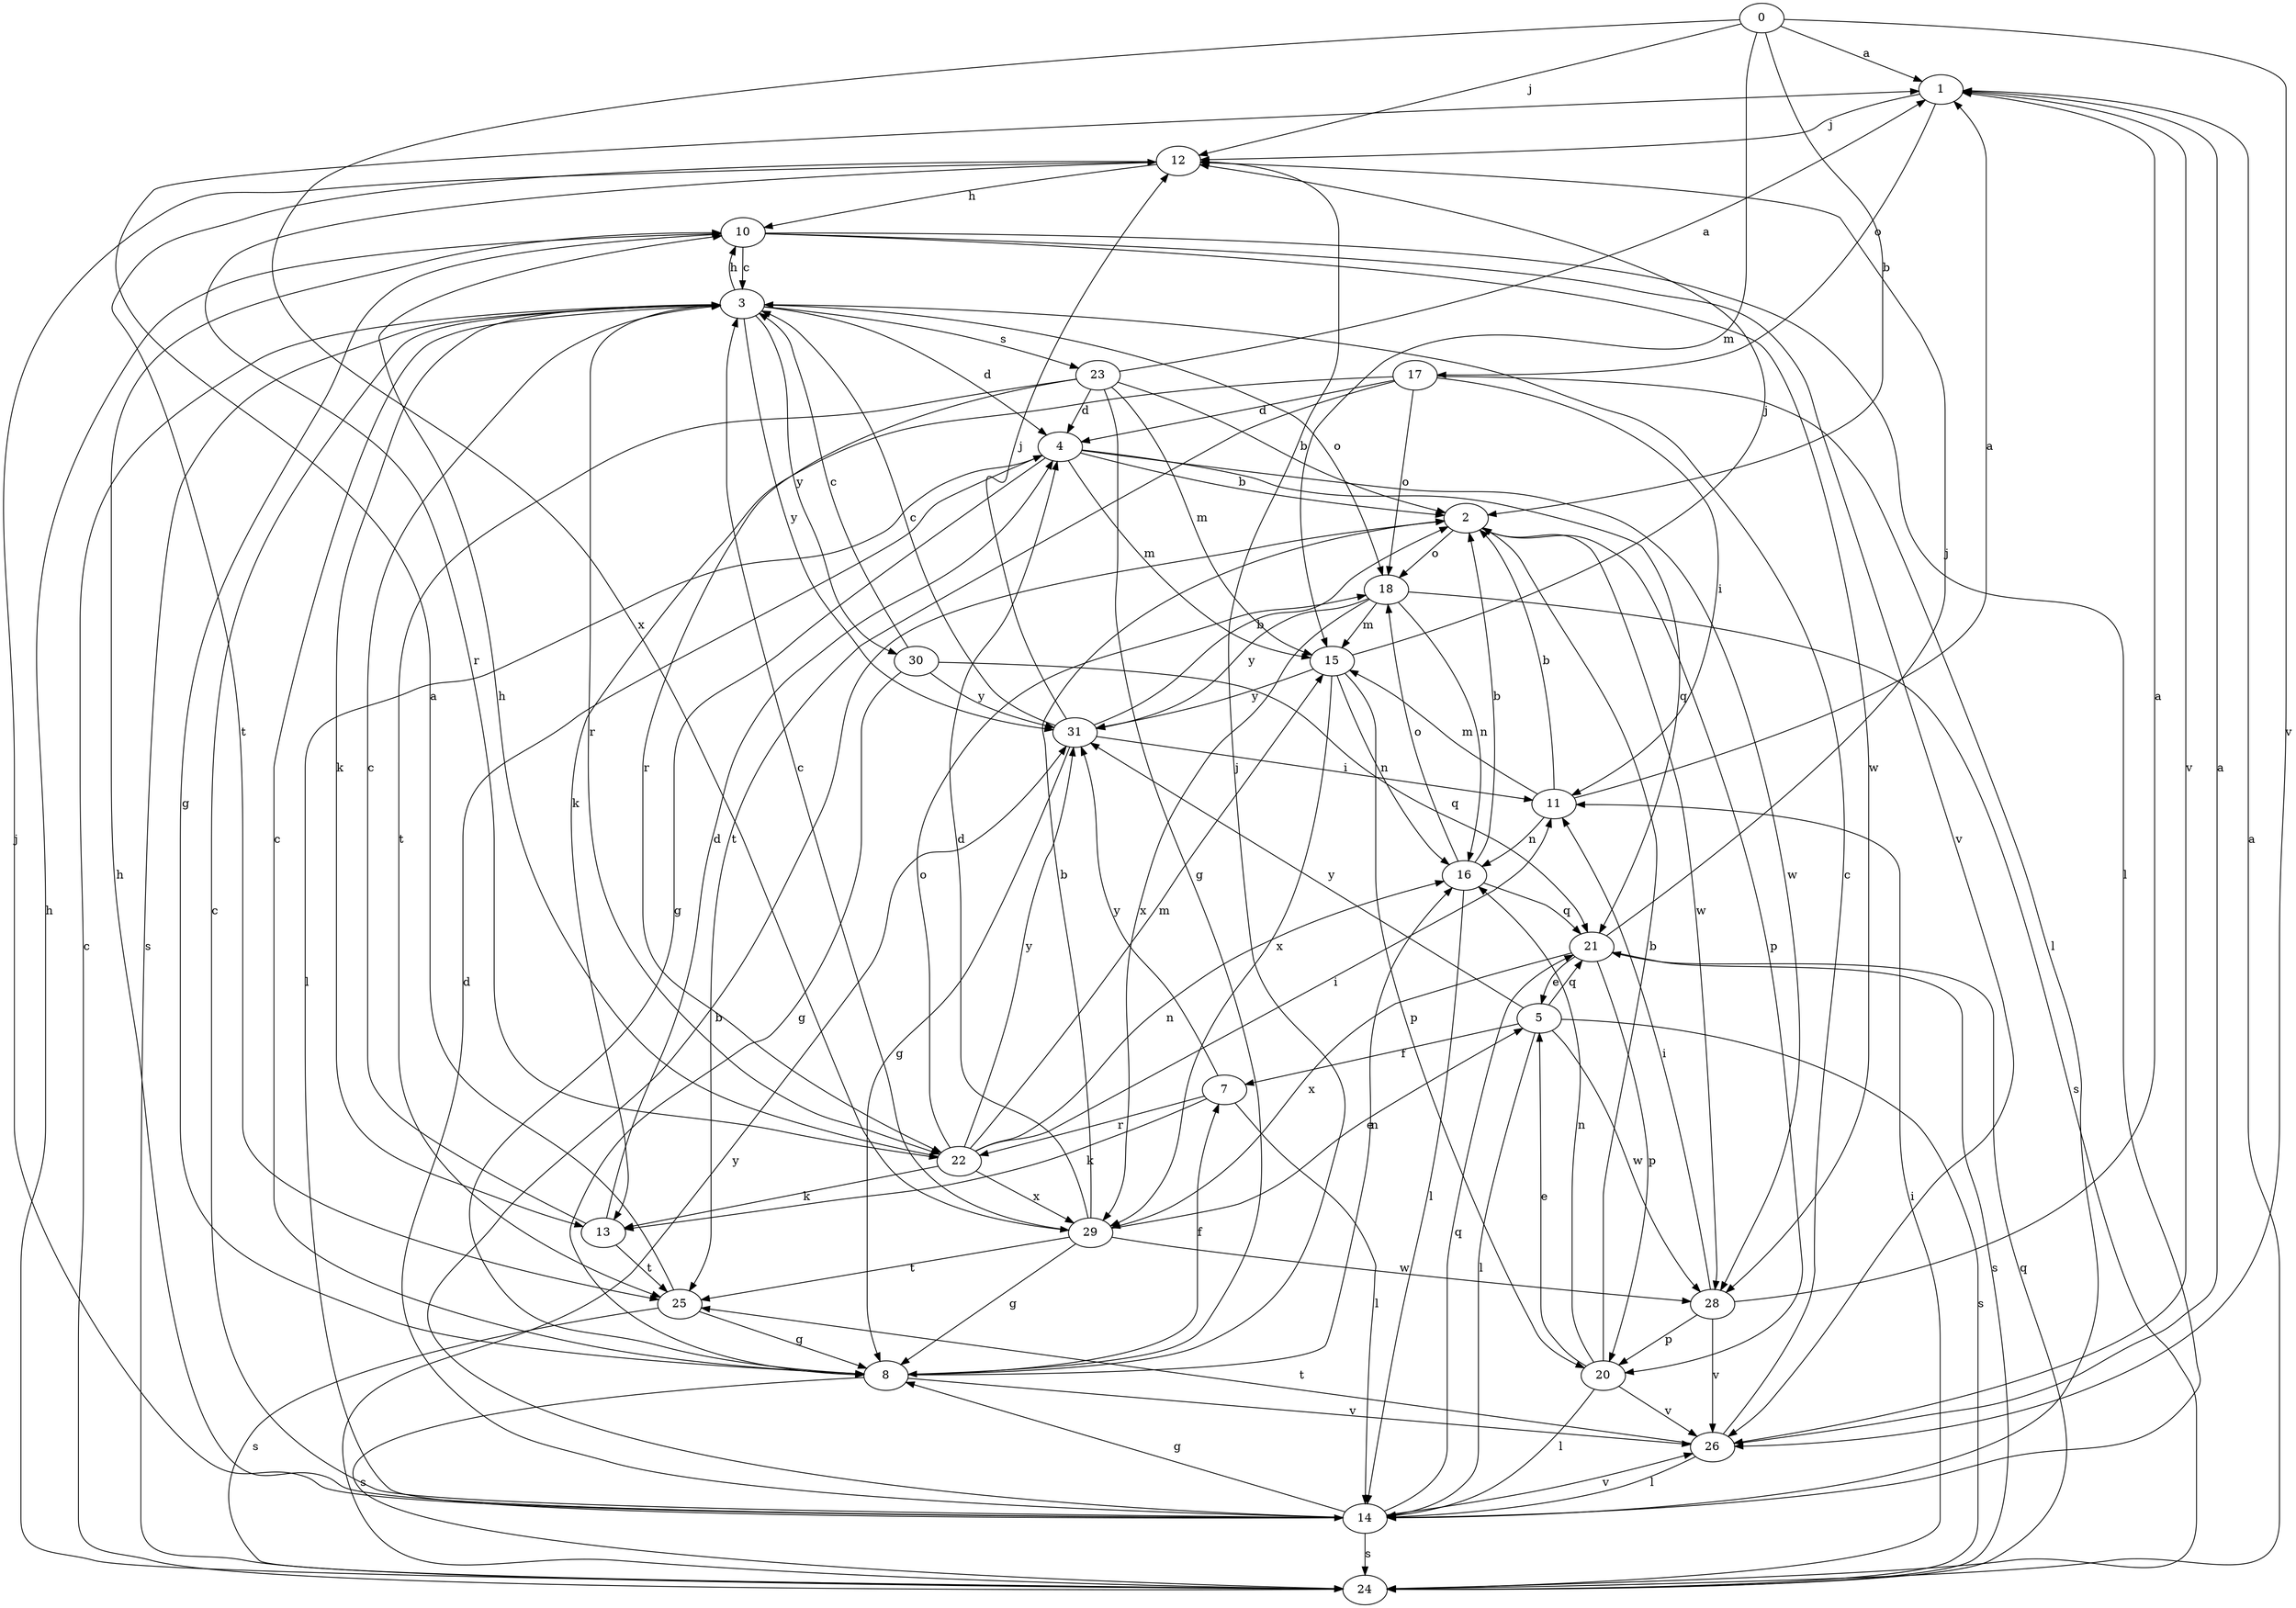 strict digraph  {
1;
2;
3;
4;
5;
7;
8;
10;
11;
12;
13;
14;
0;
15;
16;
17;
18;
20;
21;
22;
23;
24;
25;
26;
28;
29;
30;
31;
1 -> 12  [label=j];
1 -> 17  [label=o];
1 -> 26  [label=v];
2 -> 18  [label=o];
2 -> 20  [label=p];
2 -> 28  [label=w];
3 -> 4  [label=d];
3 -> 10  [label=h];
3 -> 13  [label=k];
3 -> 18  [label=o];
3 -> 22  [label=r];
3 -> 23  [label=s];
3 -> 24  [label=s];
3 -> 30  [label=y];
3 -> 31  [label=y];
4 -> 2  [label=b];
4 -> 8  [label=g];
4 -> 14  [label=l];
4 -> 15  [label=m];
4 -> 21  [label=q];
4 -> 28  [label=w];
5 -> 7  [label=f];
5 -> 14  [label=l];
5 -> 21  [label=q];
5 -> 24  [label=s];
5 -> 28  [label=w];
5 -> 31  [label=y];
7 -> 13  [label=k];
7 -> 14  [label=l];
7 -> 22  [label=r];
7 -> 31  [label=y];
8 -> 3  [label=c];
8 -> 7  [label=f];
8 -> 12  [label=j];
8 -> 16  [label=n];
8 -> 24  [label=s];
8 -> 26  [label=v];
10 -> 3  [label=c];
10 -> 8  [label=g];
10 -> 14  [label=l];
10 -> 26  [label=v];
10 -> 28  [label=w];
11 -> 1  [label=a];
11 -> 2  [label=b];
11 -> 15  [label=m];
11 -> 16  [label=n];
12 -> 10  [label=h];
12 -> 22  [label=r];
12 -> 25  [label=t];
13 -> 3  [label=c];
13 -> 4  [label=d];
13 -> 25  [label=t];
14 -> 2  [label=b];
14 -> 3  [label=c];
14 -> 4  [label=d];
14 -> 8  [label=g];
14 -> 10  [label=h];
14 -> 12  [label=j];
14 -> 21  [label=q];
14 -> 24  [label=s];
14 -> 26  [label=v];
0 -> 1  [label=a];
0 -> 2  [label=b];
0 -> 12  [label=j];
0 -> 15  [label=m];
0 -> 26  [label=v];
0 -> 29  [label=x];
15 -> 12  [label=j];
15 -> 16  [label=n];
15 -> 20  [label=p];
15 -> 29  [label=x];
15 -> 31  [label=y];
16 -> 2  [label=b];
16 -> 14  [label=l];
16 -> 18  [label=o];
16 -> 21  [label=q];
17 -> 4  [label=d];
17 -> 11  [label=i];
17 -> 13  [label=k];
17 -> 14  [label=l];
17 -> 18  [label=o];
17 -> 25  [label=t];
18 -> 15  [label=m];
18 -> 16  [label=n];
18 -> 24  [label=s];
18 -> 29  [label=x];
18 -> 31  [label=y];
20 -> 2  [label=b];
20 -> 5  [label=e];
20 -> 14  [label=l];
20 -> 16  [label=n];
20 -> 26  [label=v];
21 -> 5  [label=e];
21 -> 12  [label=j];
21 -> 20  [label=p];
21 -> 24  [label=s];
21 -> 29  [label=x];
22 -> 10  [label=h];
22 -> 11  [label=i];
22 -> 13  [label=k];
22 -> 15  [label=m];
22 -> 16  [label=n];
22 -> 18  [label=o];
22 -> 29  [label=x];
22 -> 31  [label=y];
23 -> 1  [label=a];
23 -> 2  [label=b];
23 -> 4  [label=d];
23 -> 8  [label=g];
23 -> 15  [label=m];
23 -> 22  [label=r];
23 -> 25  [label=t];
24 -> 1  [label=a];
24 -> 3  [label=c];
24 -> 10  [label=h];
24 -> 11  [label=i];
24 -> 21  [label=q];
24 -> 31  [label=y];
25 -> 1  [label=a];
25 -> 8  [label=g];
25 -> 24  [label=s];
26 -> 1  [label=a];
26 -> 3  [label=c];
26 -> 14  [label=l];
26 -> 25  [label=t];
28 -> 1  [label=a];
28 -> 11  [label=i];
28 -> 20  [label=p];
28 -> 26  [label=v];
29 -> 2  [label=b];
29 -> 3  [label=c];
29 -> 4  [label=d];
29 -> 5  [label=e];
29 -> 8  [label=g];
29 -> 25  [label=t];
29 -> 28  [label=w];
30 -> 3  [label=c];
30 -> 8  [label=g];
30 -> 21  [label=q];
30 -> 31  [label=y];
31 -> 2  [label=b];
31 -> 3  [label=c];
31 -> 8  [label=g];
31 -> 11  [label=i];
31 -> 12  [label=j];
}
